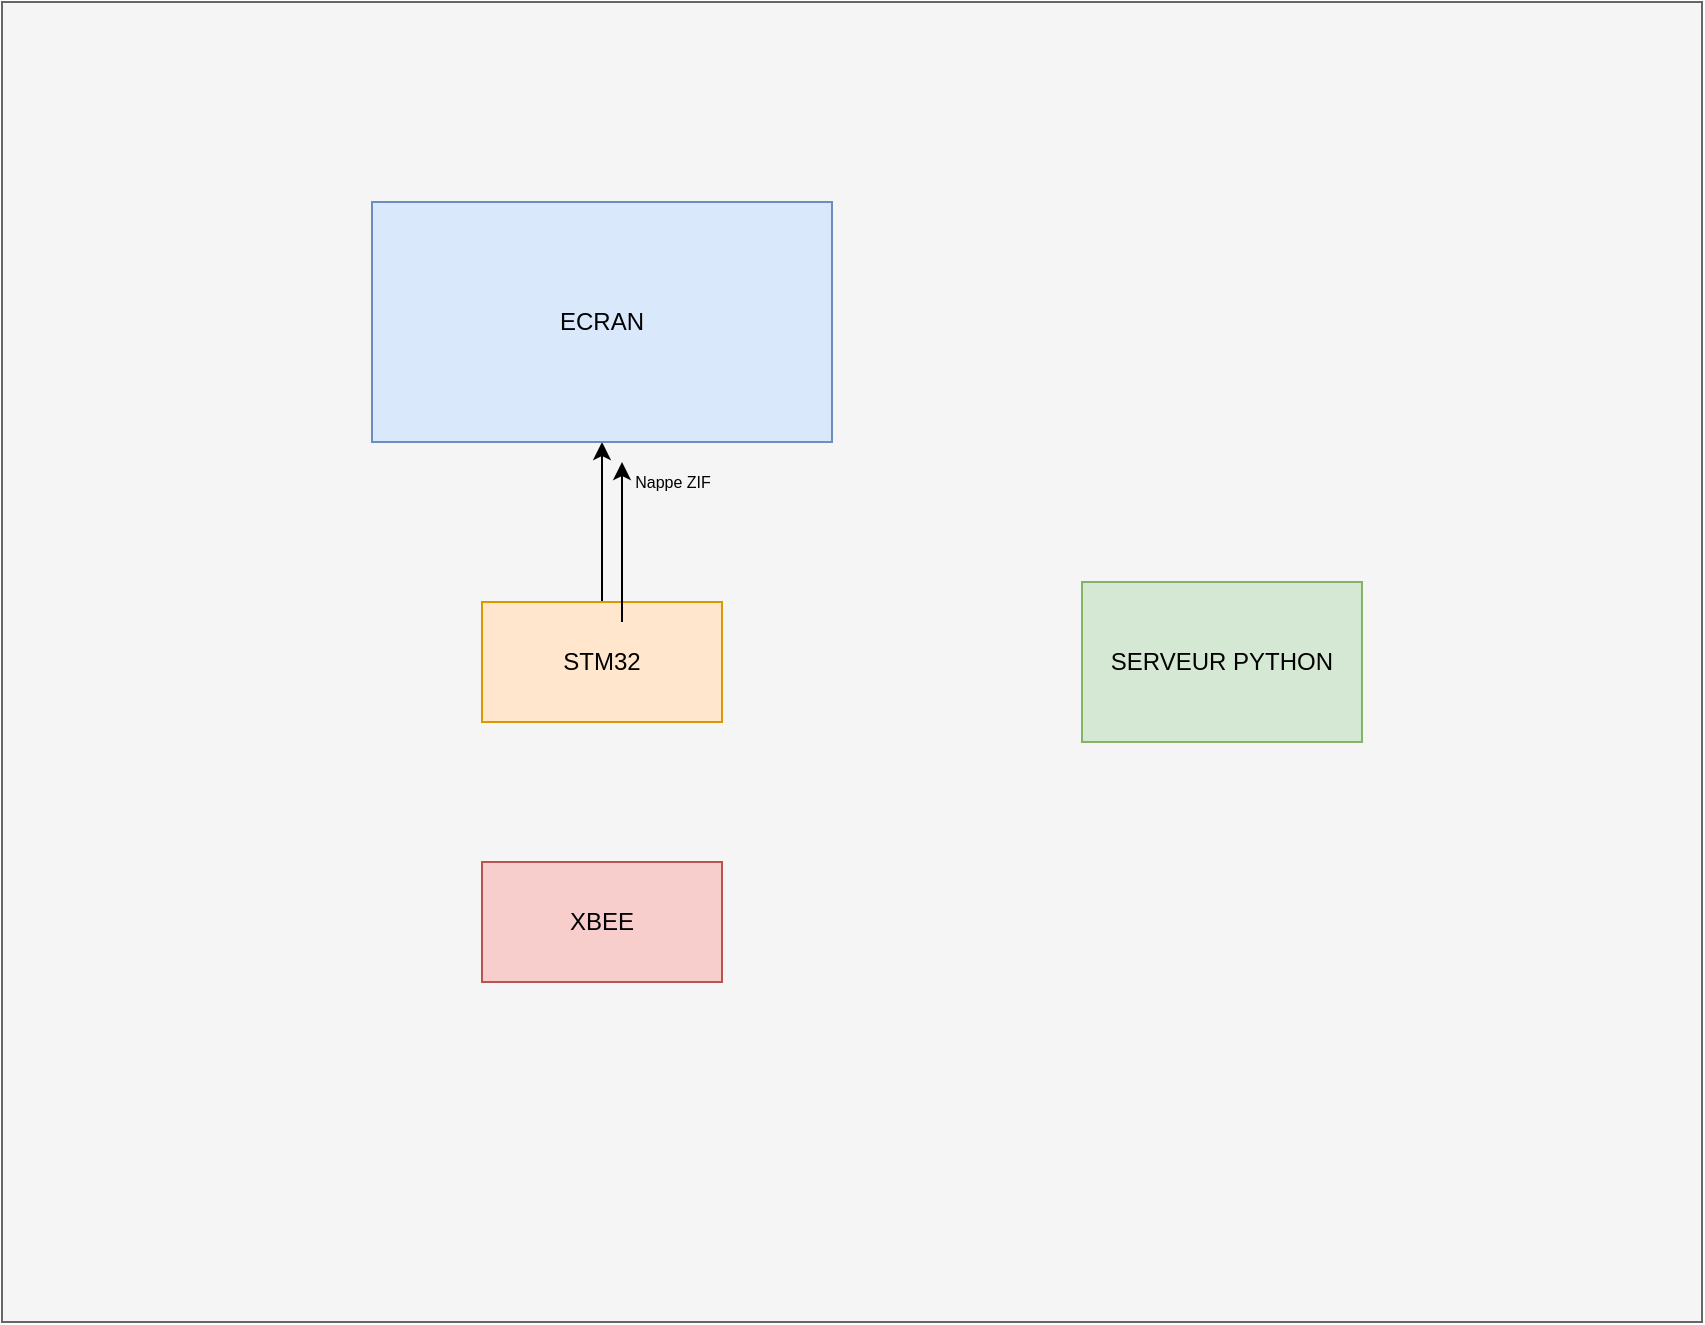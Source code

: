 <mxfile version="21.3.7" type="github">
  <diagram name="Page-1" id="gOXQ0VzHXa8z2_pSHwEF">
    <mxGraphModel dx="989" dy="510" grid="1" gridSize="10" guides="1" tooltips="1" connect="1" arrows="1" fold="1" page="1" pageScale="1" pageWidth="827" pageHeight="1169" math="0" shadow="0">
      <root>
        <mxCell id="0" />
        <mxCell id="1" parent="0" />
        <mxCell id="u7vq3cdZX9xwPmhoczQw-11" value="" style="rounded=0;whiteSpace=wrap;html=1;fillColor=#f5f5f5;strokeColor=#666666;fontColor=#333333;" vertex="1" parent="1">
          <mxGeometry x="100" y="50" width="850" height="660" as="geometry" />
        </mxCell>
        <mxCell id="u7vq3cdZX9xwPmhoczQw-4" style="edgeStyle=orthogonalEdgeStyle;rounded=0;orthogonalLoop=1;jettySize=auto;html=1;entryX=0.5;entryY=1;entryDx=0;entryDy=0;" edge="1" parent="1" source="u7vq3cdZX9xwPmhoczQw-1" target="u7vq3cdZX9xwPmhoczQw-3">
          <mxGeometry relative="1" as="geometry" />
        </mxCell>
        <mxCell id="u7vq3cdZX9xwPmhoczQw-1" value="STM32" style="rounded=0;whiteSpace=wrap;html=1;fillColor=#ffe6cc;strokeColor=#d79b00;" vertex="1" parent="1">
          <mxGeometry x="340" y="350" width="120" height="60" as="geometry" />
        </mxCell>
        <mxCell id="u7vq3cdZX9xwPmhoczQw-2" value="&lt;div&gt;XBEE&lt;/div&gt;" style="rounded=0;whiteSpace=wrap;html=1;fillColor=#f8cecc;strokeColor=#b85450;" vertex="1" parent="1">
          <mxGeometry x="340" y="480" width="120" height="60" as="geometry" />
        </mxCell>
        <mxCell id="u7vq3cdZX9xwPmhoczQw-3" value="ECRAN" style="rounded=0;whiteSpace=wrap;html=1;fillColor=#dae8fc;strokeColor=#6c8ebf;" vertex="1" parent="1">
          <mxGeometry x="285" y="150" width="230" height="120" as="geometry" />
        </mxCell>
        <mxCell id="u7vq3cdZX9xwPmhoczQw-6" value="SERVEUR PYTHON" style="rounded=0;whiteSpace=wrap;html=1;fillColor=#d5e8d4;strokeColor=#82b366;" vertex="1" parent="1">
          <mxGeometry x="640" y="340" width="140" height="80" as="geometry" />
        </mxCell>
        <mxCell id="u7vq3cdZX9xwPmhoczQw-9" value="&lt;div&gt;&lt;font style=&quot;font-size: 8px; font-weight: normal;&quot;&gt;Nappe ZIF&lt;/font&gt;&lt;/div&gt;" style="text;strokeColor=none;fillColor=none;html=1;fontSize=24;fontStyle=1;verticalAlign=middle;align=center;" vertex="1" parent="1">
          <mxGeometry x="410" y="270" width="50" height="30" as="geometry" />
        </mxCell>
        <mxCell id="u7vq3cdZX9xwPmhoczQw-12" style="edgeStyle=orthogonalEdgeStyle;rounded=0;orthogonalLoop=1;jettySize=auto;html=1;entryX=0.5;entryY=1;entryDx=0;entryDy=0;" edge="1" parent="1">
          <mxGeometry relative="1" as="geometry">
            <mxPoint x="410" y="360" as="sourcePoint" />
            <mxPoint x="410" y="280" as="targetPoint" />
            <Array as="points">
              <mxPoint x="410" y="300" />
              <mxPoint x="410" y="300" />
            </Array>
          </mxGeometry>
        </mxCell>
      </root>
    </mxGraphModel>
  </diagram>
</mxfile>

